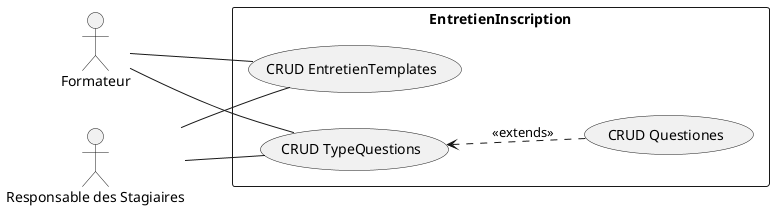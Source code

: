 @startuml Sprint_2
left to right direction
actor "Formateur" as fr
actor "Responsable des Stagiaires" as rs
rectangle EntretienInscription {
  usecase "CRUD EntretienTemplates" as UC1
  usecase "CRUD TypeQuestions" as UC2
  usecase "CRUD Questiones" as UC3
}

fr -- UC1
fr -- UC2

rs -- UC1
rs -- UC2

UC2 <.. UC3 : <<extends>>
@enduml
